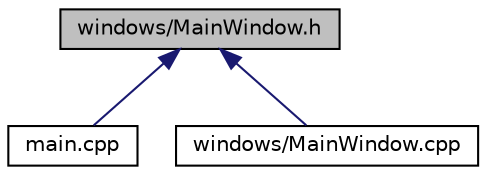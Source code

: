 digraph "windows/MainWindow.h"
{
  edge [fontname="Helvetica",fontsize="10",labelfontname="Helvetica",labelfontsize="10"];
  node [fontname="Helvetica",fontsize="10",shape=record];
  Node45 [label="windows/MainWindow.h",height=0.2,width=0.4,color="black", fillcolor="grey75", style="filled", fontcolor="black"];
  Node45 -> Node46 [dir="back",color="midnightblue",fontsize="10",style="solid"];
  Node46 [label="main.cpp",height=0.2,width=0.4,color="black", fillcolor="white", style="filled",URL="$main_8cpp.html"];
  Node45 -> Node47 [dir="back",color="midnightblue",fontsize="10",style="solid"];
  Node47 [label="windows/MainWindow.cpp",height=0.2,width=0.4,color="black", fillcolor="white", style="filled",URL="$_main_window_8cpp.html"];
}
